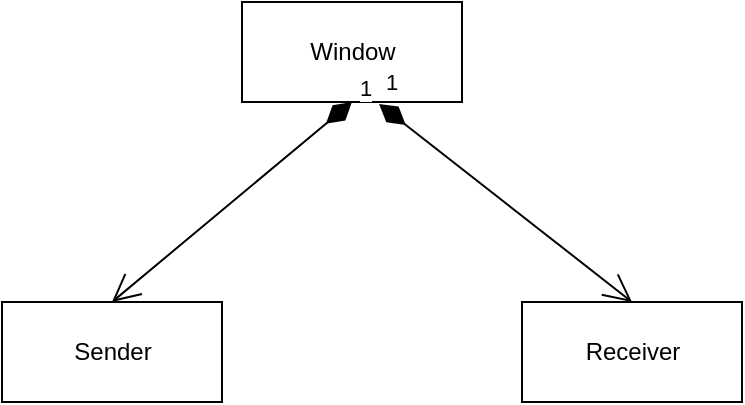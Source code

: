<mxfile version="14.7.6" type="github">
  <diagram id="LekN2mBB-UYrPSv3pzjn" name="Page-1">
    <mxGraphModel dx="1170" dy="754" grid="1" gridSize="10" guides="1" tooltips="1" connect="1" arrows="1" fold="1" page="1" pageScale="1" pageWidth="4681" pageHeight="3300" math="0" shadow="0">
      <root>
        <mxCell id="0" />
        <mxCell id="1" parent="0" />
        <mxCell id="J940vDFk9zLst2oBG-3E-2" value="Sender" style="html=1;" vertex="1" parent="1">
          <mxGeometry x="260" y="1360" width="110" height="50" as="geometry" />
        </mxCell>
        <mxCell id="J940vDFk9zLst2oBG-3E-3" value="Receiver" style="html=1;" vertex="1" parent="1">
          <mxGeometry x="520" y="1360" width="110" height="50" as="geometry" />
        </mxCell>
        <mxCell id="J940vDFk9zLst2oBG-3E-4" value="Window" style="html=1;" vertex="1" parent="1">
          <mxGeometry x="380" y="1210" width="110" height="50" as="geometry" />
        </mxCell>
        <mxCell id="J940vDFk9zLst2oBG-3E-5" value="1" style="endArrow=open;html=1;endSize=12;startArrow=diamondThin;startSize=14;startFill=1;align=left;verticalAlign=bottom;exitX=0.5;exitY=1;exitDx=0;exitDy=0;entryX=0.5;entryY=0;entryDx=0;entryDy=0;" edge="1" parent="1" source="J940vDFk9zLst2oBG-3E-4" target="J940vDFk9zLst2oBG-3E-2">
          <mxGeometry x="-1" y="3" relative="1" as="geometry">
            <mxPoint x="510" y="1320" as="sourcePoint" />
            <mxPoint x="670" y="1320" as="targetPoint" />
          </mxGeometry>
        </mxCell>
        <mxCell id="J940vDFk9zLst2oBG-3E-6" value="1" style="endArrow=open;html=1;endSize=12;startArrow=diamondThin;startSize=14;startFill=1;align=left;verticalAlign=bottom;exitX=0.623;exitY=1.02;exitDx=0;exitDy=0;exitPerimeter=0;entryX=0.5;entryY=0;entryDx=0;entryDy=0;" edge="1" parent="1" source="J940vDFk9zLst2oBG-3E-4" target="J940vDFk9zLst2oBG-3E-3">
          <mxGeometry x="-1" y="3" relative="1" as="geometry">
            <mxPoint x="500" y="1300" as="sourcePoint" />
            <mxPoint x="660" y="1300" as="targetPoint" />
          </mxGeometry>
        </mxCell>
      </root>
    </mxGraphModel>
  </diagram>
</mxfile>
